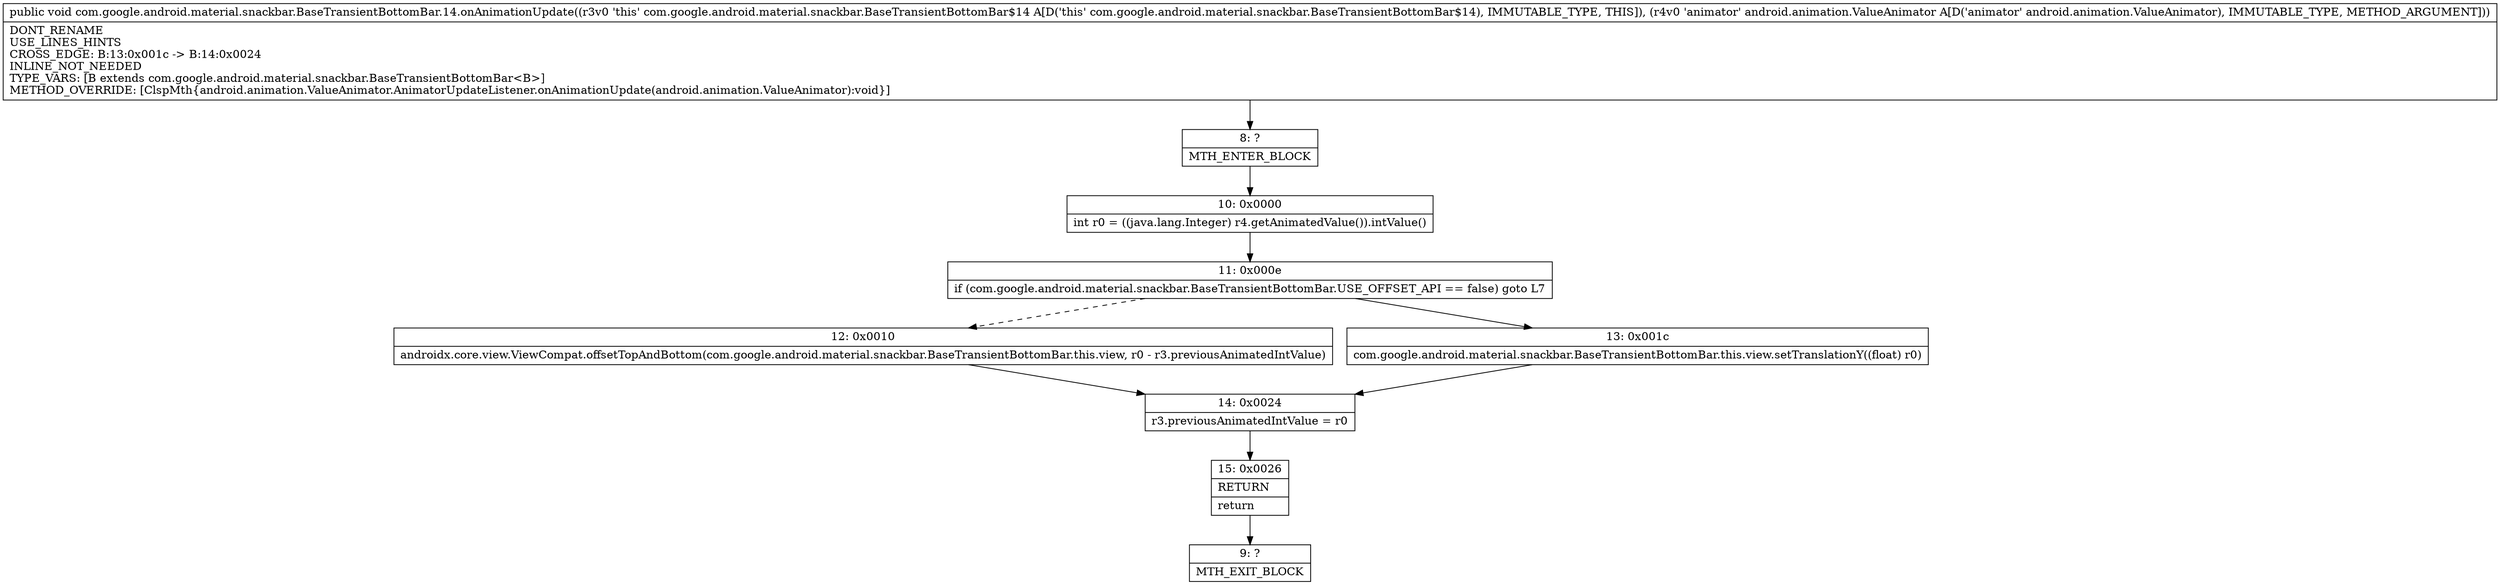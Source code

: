 digraph "CFG forcom.google.android.material.snackbar.BaseTransientBottomBar.14.onAnimationUpdate(Landroid\/animation\/ValueAnimator;)V" {
Node_8 [shape=record,label="{8\:\ ?|MTH_ENTER_BLOCK\l}"];
Node_10 [shape=record,label="{10\:\ 0x0000|int r0 = ((java.lang.Integer) r4.getAnimatedValue()).intValue()\l}"];
Node_11 [shape=record,label="{11\:\ 0x000e|if (com.google.android.material.snackbar.BaseTransientBottomBar.USE_OFFSET_API == false) goto L7\l}"];
Node_12 [shape=record,label="{12\:\ 0x0010|androidx.core.view.ViewCompat.offsetTopAndBottom(com.google.android.material.snackbar.BaseTransientBottomBar.this.view, r0 \- r3.previousAnimatedIntValue)\l}"];
Node_14 [shape=record,label="{14\:\ 0x0024|r3.previousAnimatedIntValue = r0\l}"];
Node_15 [shape=record,label="{15\:\ 0x0026|RETURN\l|return\l}"];
Node_9 [shape=record,label="{9\:\ ?|MTH_EXIT_BLOCK\l}"];
Node_13 [shape=record,label="{13\:\ 0x001c|com.google.android.material.snackbar.BaseTransientBottomBar.this.view.setTranslationY((float) r0)\l}"];
MethodNode[shape=record,label="{public void com.google.android.material.snackbar.BaseTransientBottomBar.14.onAnimationUpdate((r3v0 'this' com.google.android.material.snackbar.BaseTransientBottomBar$14 A[D('this' com.google.android.material.snackbar.BaseTransientBottomBar$14), IMMUTABLE_TYPE, THIS]), (r4v0 'animator' android.animation.ValueAnimator A[D('animator' android.animation.ValueAnimator), IMMUTABLE_TYPE, METHOD_ARGUMENT]))  | DONT_RENAME\lUSE_LINES_HINTS\lCROSS_EDGE: B:13:0x001c \-\> B:14:0x0024\lINLINE_NOT_NEEDED\lTYPE_VARS: [B extends com.google.android.material.snackbar.BaseTransientBottomBar\<B\>]\lMETHOD_OVERRIDE: [ClspMth\{android.animation.ValueAnimator.AnimatorUpdateListener.onAnimationUpdate(android.animation.ValueAnimator):void\}]\l}"];
MethodNode -> Node_8;Node_8 -> Node_10;
Node_10 -> Node_11;
Node_11 -> Node_12[style=dashed];
Node_11 -> Node_13;
Node_12 -> Node_14;
Node_14 -> Node_15;
Node_15 -> Node_9;
Node_13 -> Node_14;
}

